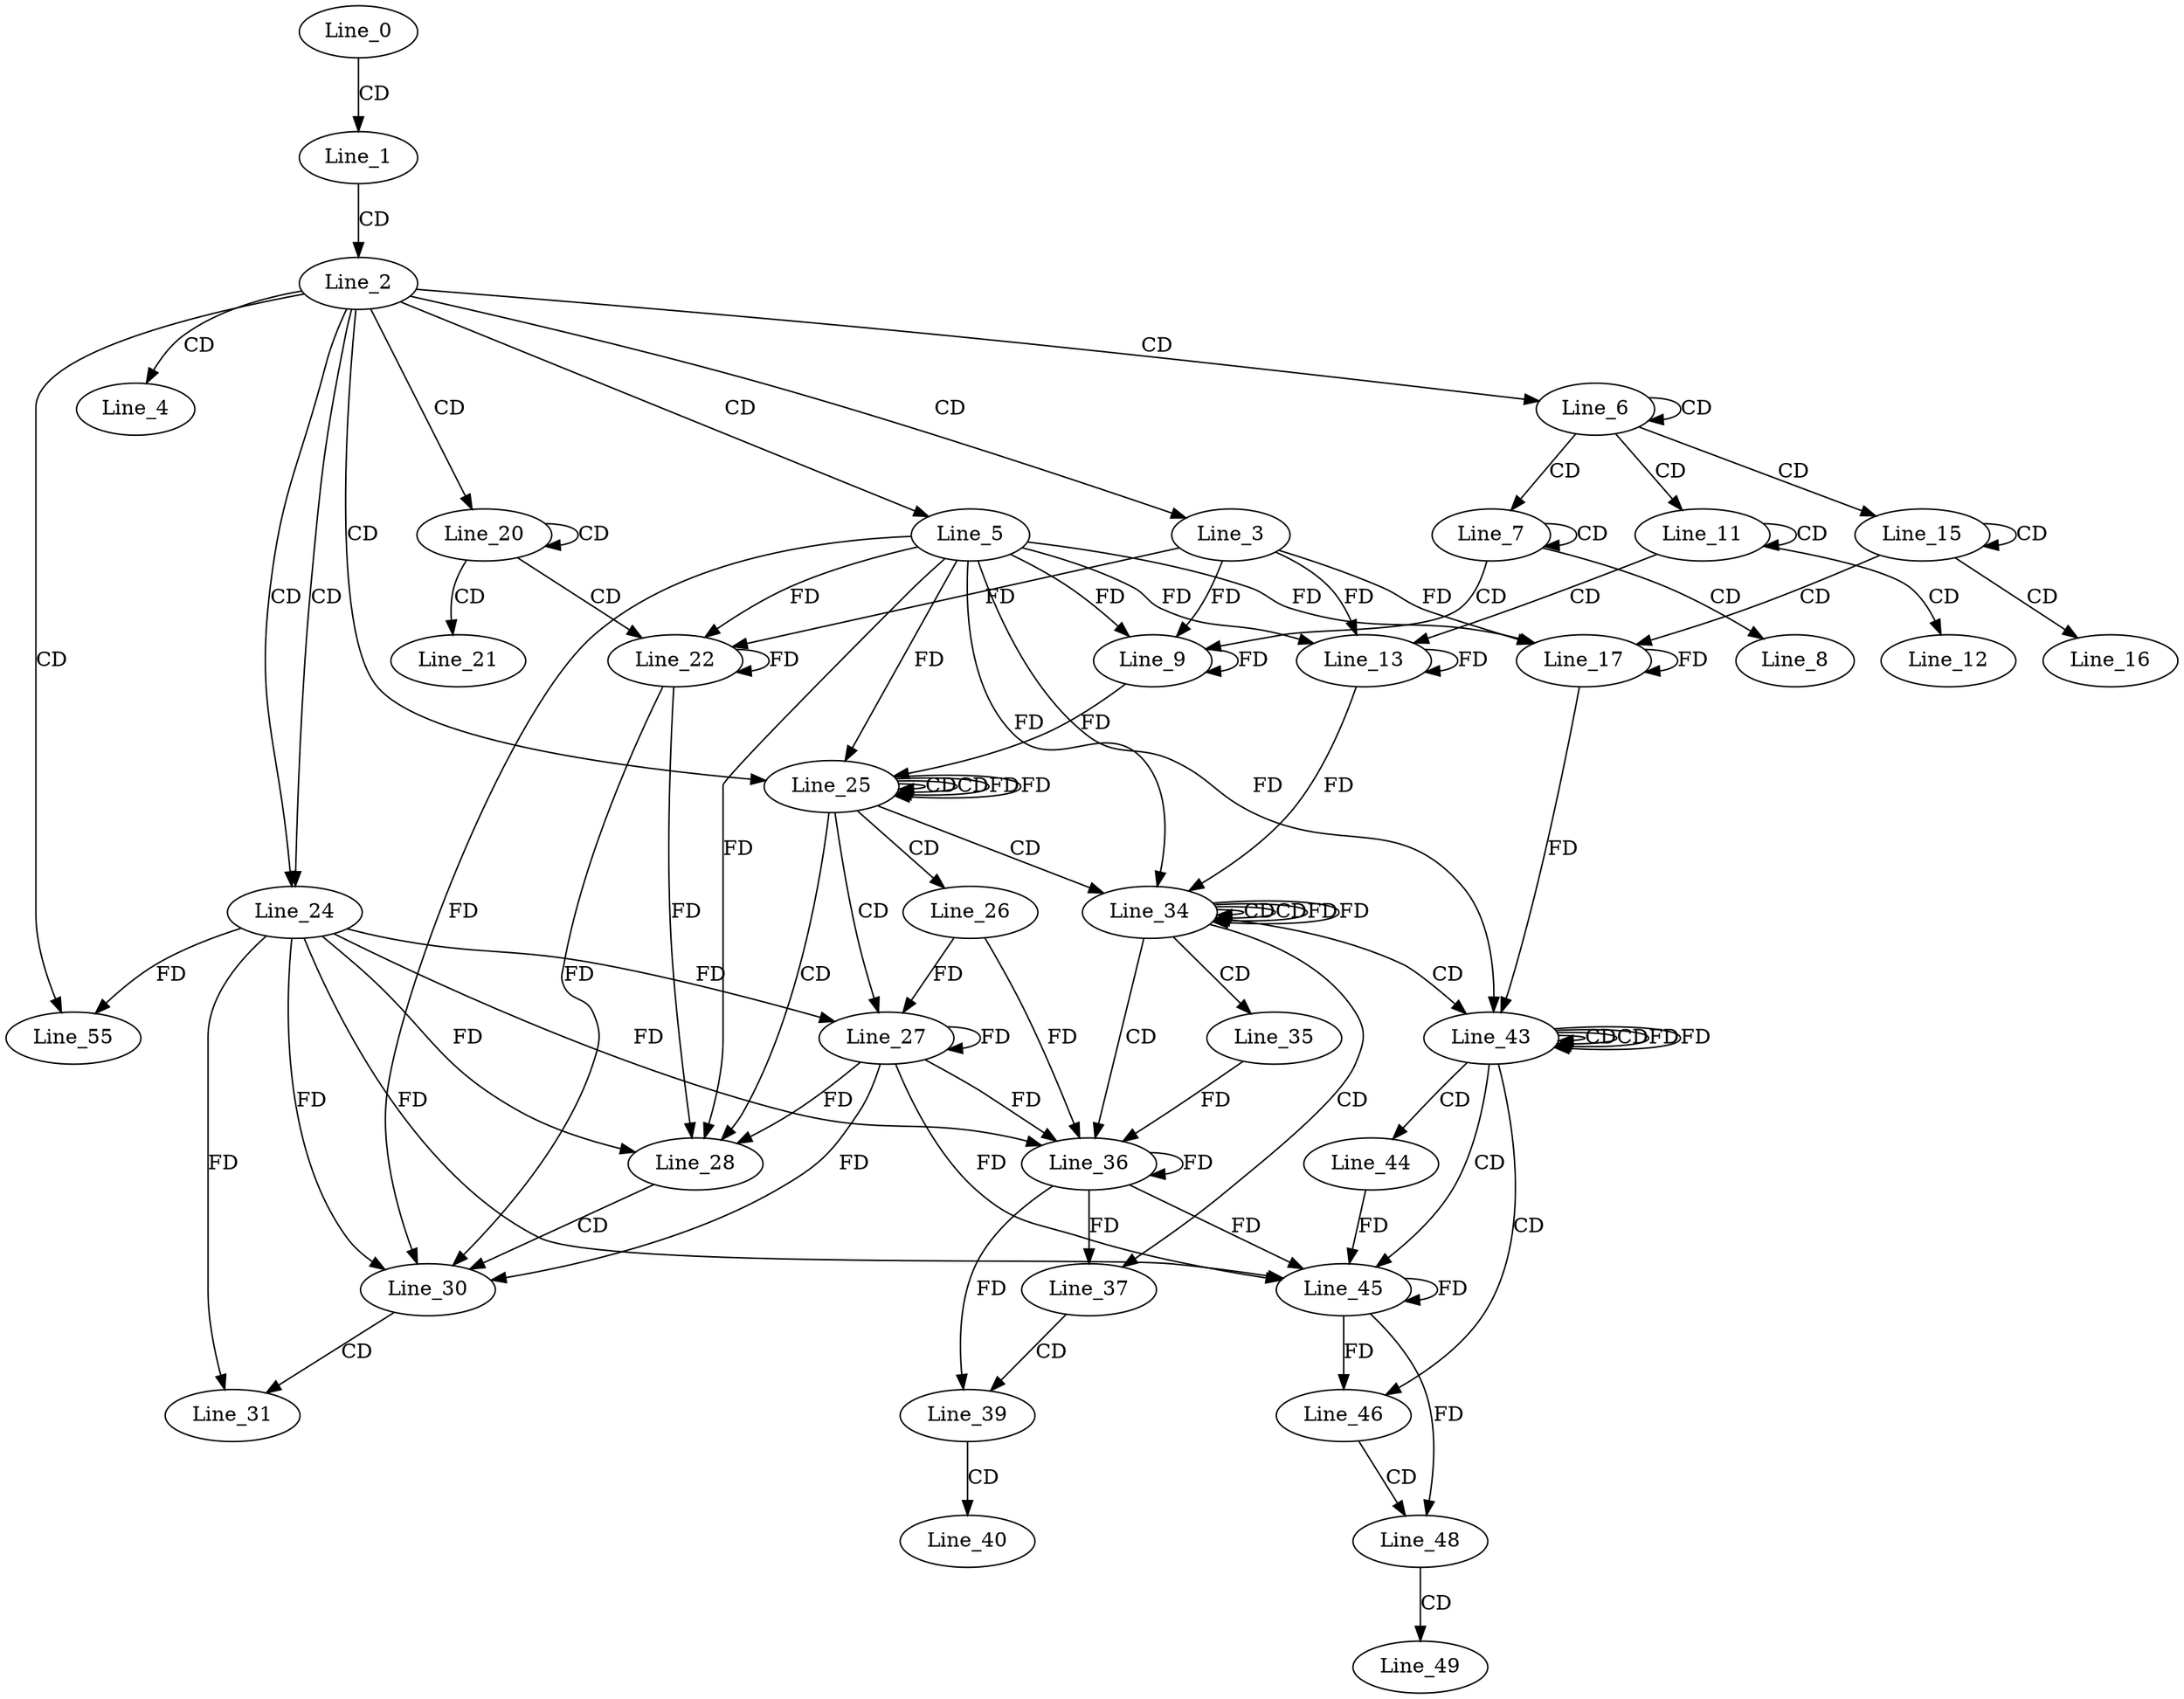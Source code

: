 digraph G {
  Line_0;
  Line_1;
  Line_2;
  Line_3;
  Line_4;
  Line_5;
  Line_6;
  Line_7;
  Line_8;
  Line_9;
  Line_9;
  Line_11;
  Line_12;
  Line_13;
  Line_13;
  Line_15;
  Line_16;
  Line_17;
  Line_17;
  Line_20;
  Line_21;
  Line_22;
  Line_22;
  Line_24;
  Line_24;
  Line_25;
  Line_25;
  Line_25;
  Line_26;
  Line_27;
  Line_28;
  Line_30;
  Line_31;
  Line_34;
  Line_34;
  Line_34;
  Line_35;
  Line_36;
  Line_37;
  Line_39;
  Line_40;
  Line_43;
  Line_43;
  Line_43;
  Line_44;
  Line_45;
  Line_46;
  Line_48;
  Line_49;
  Line_55;
  Line_0 -> Line_1 [ label="CD" ];
  Line_1 -> Line_2 [ label="CD" ];
  Line_2 -> Line_3 [ label="CD" ];
  Line_2 -> Line_4 [ label="CD" ];
  Line_2 -> Line_5 [ label="CD" ];
  Line_2 -> Line_6 [ label="CD" ];
  Line_6 -> Line_6 [ label="CD" ];
  Line_6 -> Line_7 [ label="CD" ];
  Line_7 -> Line_7 [ label="CD" ];
  Line_7 -> Line_8 [ label="CD" ];
  Line_7 -> Line_9 [ label="CD" ];
  Line_9 -> Line_9 [ label="FD" ];
  Line_5 -> Line_9 [ label="FD" ];
  Line_3 -> Line_9 [ label="FD" ];
  Line_6 -> Line_11 [ label="CD" ];
  Line_11 -> Line_11 [ label="CD" ];
  Line_11 -> Line_12 [ label="CD" ];
  Line_11 -> Line_13 [ label="CD" ];
  Line_13 -> Line_13 [ label="FD" ];
  Line_5 -> Line_13 [ label="FD" ];
  Line_3 -> Line_13 [ label="FD" ];
  Line_6 -> Line_15 [ label="CD" ];
  Line_15 -> Line_15 [ label="CD" ];
  Line_15 -> Line_16 [ label="CD" ];
  Line_15 -> Line_17 [ label="CD" ];
  Line_17 -> Line_17 [ label="FD" ];
  Line_5 -> Line_17 [ label="FD" ];
  Line_3 -> Line_17 [ label="FD" ];
  Line_2 -> Line_20 [ label="CD" ];
  Line_20 -> Line_20 [ label="CD" ];
  Line_20 -> Line_21 [ label="CD" ];
  Line_20 -> Line_22 [ label="CD" ];
  Line_22 -> Line_22 [ label="FD" ];
  Line_5 -> Line_22 [ label="FD" ];
  Line_3 -> Line_22 [ label="FD" ];
  Line_2 -> Line_24 [ label="CD" ];
  Line_2 -> Line_24 [ label="CD" ];
  Line_2 -> Line_25 [ label="CD" ];
  Line_25 -> Line_25 [ label="CD" ];
  Line_9 -> Line_25 [ label="FD" ];
  Line_5 -> Line_25 [ label="FD" ];
  Line_25 -> Line_25 [ label="CD" ];
  Line_25 -> Line_25 [ label="FD" ];
  Line_25 -> Line_26 [ label="CD" ];
  Line_25 -> Line_27 [ label="CD" ];
  Line_27 -> Line_27 [ label="FD" ];
  Line_24 -> Line_27 [ label="FD" ];
  Line_26 -> Line_27 [ label="FD" ];
  Line_25 -> Line_28 [ label="CD" ];
  Line_27 -> Line_28 [ label="FD" ];
  Line_24 -> Line_28 [ label="FD" ];
  Line_22 -> Line_28 [ label="FD" ];
  Line_5 -> Line_28 [ label="FD" ];
  Line_28 -> Line_30 [ label="CD" ];
  Line_27 -> Line_30 [ label="FD" ];
  Line_24 -> Line_30 [ label="FD" ];
  Line_22 -> Line_30 [ label="FD" ];
  Line_5 -> Line_30 [ label="FD" ];
  Line_30 -> Line_31 [ label="CD" ];
  Line_24 -> Line_31 [ label="FD" ];
  Line_25 -> Line_34 [ label="CD" ];
  Line_34 -> Line_34 [ label="CD" ];
  Line_13 -> Line_34 [ label="FD" ];
  Line_5 -> Line_34 [ label="FD" ];
  Line_34 -> Line_34 [ label="CD" ];
  Line_34 -> Line_34 [ label="FD" ];
  Line_34 -> Line_35 [ label="CD" ];
  Line_34 -> Line_36 [ label="CD" ];
  Line_36 -> Line_36 [ label="FD" ];
  Line_27 -> Line_36 [ label="FD" ];
  Line_24 -> Line_36 [ label="FD" ];
  Line_26 -> Line_36 [ label="FD" ];
  Line_35 -> Line_36 [ label="FD" ];
  Line_34 -> Line_37 [ label="CD" ];
  Line_36 -> Line_37 [ label="FD" ];
  Line_37 -> Line_39 [ label="CD" ];
  Line_36 -> Line_39 [ label="FD" ];
  Line_39 -> Line_40 [ label="CD" ];
  Line_34 -> Line_43 [ label="CD" ];
  Line_43 -> Line_43 [ label="CD" ];
  Line_17 -> Line_43 [ label="FD" ];
  Line_5 -> Line_43 [ label="FD" ];
  Line_43 -> Line_43 [ label="CD" ];
  Line_43 -> Line_43 [ label="FD" ];
  Line_43 -> Line_44 [ label="CD" ];
  Line_43 -> Line_45 [ label="CD" ];
  Line_45 -> Line_45 [ label="FD" ];
  Line_36 -> Line_45 [ label="FD" ];
  Line_27 -> Line_45 [ label="FD" ];
  Line_24 -> Line_45 [ label="FD" ];
  Line_44 -> Line_45 [ label="FD" ];
  Line_43 -> Line_46 [ label="CD" ];
  Line_45 -> Line_46 [ label="FD" ];
  Line_46 -> Line_48 [ label="CD" ];
  Line_45 -> Line_48 [ label="FD" ];
  Line_48 -> Line_49 [ label="CD" ];
  Line_2 -> Line_55 [ label="CD" ];
  Line_24 -> Line_55 [ label="FD" ];
  Line_25 -> Line_25 [ label="FD" ];
  Line_34 -> Line_34 [ label="FD" ];
  Line_43 -> Line_43 [ label="FD" ];
}
